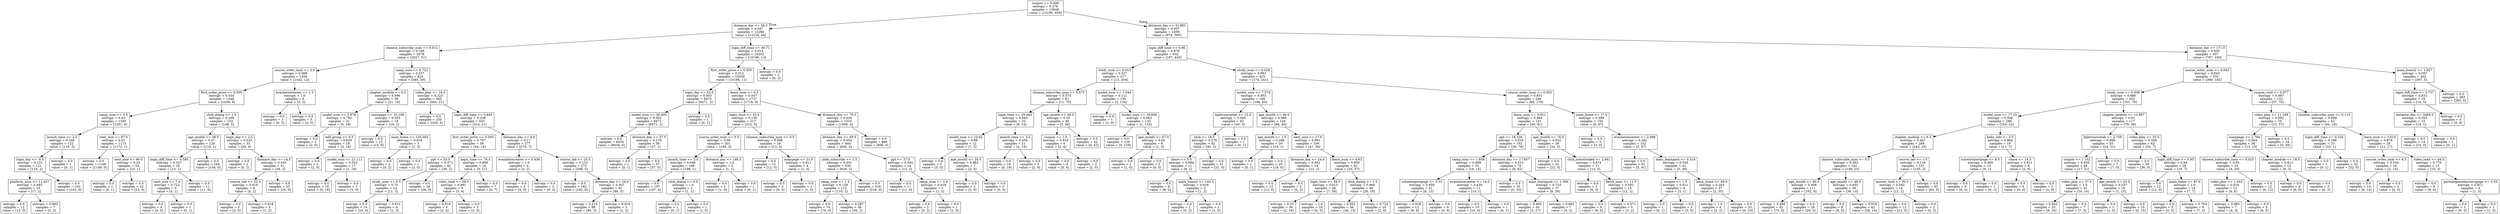digraph Tree {
node [shape=box] ;
0 [label="coupon <= 0.048\nentropy = 0.276\nsamples = 13849\nvalue = [13190, 659]"] ;
1 [label="distance_day <= 28.5\nentropy = 0.047\nsamples = 12280\nvalue = [12216, 64]"] ;
0 -> 1 [labeldistance=2.5, labelangle=45, headlabel="True"] ;
2 [label="chinese_subscribe_num <= 0.012\nentropy = 0.166\nsamples = 2078\nvalue = [2027, 51]"] ;
1 -> 2 ;
3 [label="course_order_num <= 3.5\nentropy = 0.069\nsamples = 1454\nvalue = [1442, 12]"] ;
2 -> 3 ;
4 [label="first_order_price <= 0.505\nentropy = 0.054\nsamples = 1448\nvalue = [1439, 9]"] ;
3 -> 4 ;
5 [label="camp_num <= 0.5\nentropy = 0.03\nsamples = 1295\nvalue = [1291, 4]"] ;
4 -> 5 ;
6 [label="launch_time <= 3.5\nentropy = 0.166\nsamples = 122\nvalue = [119, 3]"] ;
5 -> 6 ;
7 [label="login_day <= -0.5\nentropy = 0.121\nsamples = 121\nvalue = [119, 2]"] ;
6 -> 7 ;
8 [label="platform_num <= 11.427\nentropy = 0.485\nsamples = 19\nvalue = [17, 2]"] ;
7 -> 8 ;
9 [label="entropy = 0.0\nsamples = 12\nvalue = [12, 0]"] ;
8 -> 9 ;
10 [label="entropy = 0.863\nsamples = 7\nvalue = [5, 2]"] ;
8 -> 10 ;
11 [label="entropy = 0.0\nsamples = 102\nvalue = [102, 0]"] ;
7 -> 11 ;
12 [label="entropy = 0.0\nsamples = 1\nvalue = [0, 1]"] ;
6 -> 12 ;
13 [label="next_nize <= 97.0\nentropy = 0.01\nsamples = 1173\nvalue = [1172, 1]"] ;
5 -> 13 ;
14 [label="entropy = 0.0\nsamples = 1149\nvalue = [1149, 0]"] ;
13 -> 14 ;
15 [label="next_nize <= 99.0\nentropy = 0.25\nsamples = 24\nvalue = [23, 1]"] ;
13 -> 15 ;
16 [label="entropy = 0.0\nsamples = 1\nvalue = [0, 1]"] ;
15 -> 16 ;
17 [label="entropy = 0.0\nsamples = 23\nvalue = [23, 0]"] ;
15 -> 17 ;
18 [label="click_dialog <= 1.5\nentropy = 0.208\nsamples = 153\nvalue = [148, 5]"] ;
4 -> 18 ;
19 [label="age_month <= 38.5\nentropy = 0.07\nsamples = 120\nvalue = [119, 1]"] ;
18 -> 19 ;
20 [label="login_diff_time <= 0.585\nentropy = 0.337\nsamples = 16\nvalue = [15, 1]"] ;
19 -> 20 ;
21 [label="next_nize <= 7.0\nentropy = 0.722\nsamples = 5\nvalue = [4, 1]"] ;
20 -> 21 ;
22 [label="entropy = 0.0\nsamples = 4\nvalue = [4, 0]"] ;
21 -> 22 ;
23 [label="entropy = 0.0\nsamples = 1\nvalue = [0, 1]"] ;
21 -> 23 ;
24 [label="entropy = 0.0\nsamples = 11\nvalue = [11, 0]"] ;
20 -> 24 ;
25 [label="entropy = 0.0\nsamples = 104\nvalue = [104, 0]"] ;
19 -> 25 ;
26 [label="login_day <= 2.5\nentropy = 0.533\nsamples = 33\nvalue = [29, 4]"] ;
18 -> 26 ;
27 [label="entropy = 0.0\nsamples = 2\nvalue = [0, 2]"] ;
26 -> 27 ;
28 [label="distance_day <= 14.5\nentropy = 0.345\nsamples = 31\nvalue = [29, 2]"] ;
26 -> 28 ;
29 [label="course_tab <= 32.0\nentropy = 0.918\nsamples = 6\nvalue = [4, 2]"] ;
28 -> 29 ;
30 [label="entropy = 0.0\nsamples = 3\nvalue = [3, 0]"] ;
29 -> 30 ;
31 [label="entropy = 0.918\nsamples = 3\nvalue = [1, 2]"] ;
29 -> 31 ;
32 [label="entropy = 0.0\nsamples = 25\nvalue = [25, 0]"] ;
28 -> 32 ;
33 [label="evaulationcenter <= 1.5\nentropy = 1.0\nsamples = 6\nvalue = [3, 3]"] ;
3 -> 33 ;
34 [label="entropy = 0.0\nsamples = 3\nvalue = [0, 3]"] ;
33 -> 34 ;
35 [label="entropy = 0.0\nsamples = 3\nvalue = [3, 0]"] ;
33 -> 35 ;
36 [label="camp_num <= 0.722\nentropy = 0.337\nsamples = 624\nvalue = [585, 39]"] ;
2 -> 36 ;
37 [label="chapter_module <= 0.5\nentropy = 0.996\nsamples = 39\nvalue = [21, 18]"] ;
36 -> 37 ;
38 [label="model_num <= 2.978\nentropy = 0.792\nsamples = 21\nvalue = [5, 16]"] ;
37 -> 38 ;
39 [label="entropy = 0.0\nsamples = 2\nvalue = [2, 0]"] ;
38 -> 39 ;
40 [label="add_group <= 0.5\nentropy = 0.629\nsamples = 19\nvalue = [3, 16]"] ;
38 -> 40 ;
41 [label="entropy = 0.0\nsamples = 2\nvalue = [2, 0]"] ;
40 -> 41 ;
42 [label="model_num <= 21.111\nentropy = 0.323\nsamples = 17\nvalue = [1, 16]"] ;
40 -> 42 ;
43 [label="entropy = 0.0\nsamples = 16\nvalue = [0, 16]"] ;
42 -> 43 ;
44 [label="entropy = 0.0\nsamples = 1\nvalue = [1, 0]"] ;
42 -> 44 ;
45 [label="mainpage <= 15.108\nentropy = 0.503\nsamples = 18\nvalue = [16, 2]"] ;
37 -> 45 ;
46 [label="entropy = 0.0\nsamples = 15\nvalue = [15, 0]"] ;
45 -> 46 ;
47 [label="main_home <= 105.003\nentropy = 0.918\nsamples = 3\nvalue = [1, 2]"] ;
45 -> 47 ;
48 [label="entropy = 0.0\nsamples = 2\nvalue = [0, 2]"] ;
47 -> 48 ;
49 [label="entropy = 0.0\nsamples = 1\nvalue = [1, 0]"] ;
47 -> 49 ;
50 [label="video_play <= 16.5\nentropy = 0.223\nsamples = 585\nvalue = [564, 21]"] ;
36 -> 50 ;
51 [label="entropy = 0.0\nsamples = 250\nvalue = [250, 0]"] ;
50 -> 51 ;
52 [label="login_diff_time <= 0.845\nentropy = 0.338\nsamples = 335\nvalue = [314, 21]"] ;
50 -> 52 ;
53 [label="first_order_price <= 0.505\nentropy = 0.797\nsamples = 58\nvalue = [44, 14]"] ;
52 -> 53 ;
54 [label="ppt <= 33.5\nentropy = 0.371\nsamples = 42\nvalue = [39, 3]"] ;
53 -> 54 ;
55 [label="study_num <= 0.5\nentropy = 0.75\nsamples = 14\nvalue = [11, 3]"] ;
54 -> 55 ;
56 [label="entropy = 0.0\nsamples = 10\nvalue = [10, 0]"] ;
55 -> 56 ;
57 [label="entropy = 0.811\nsamples = 4\nvalue = [1, 3]"] ;
55 -> 57 ;
58 [label="entropy = 0.0\nsamples = 28\nvalue = [28, 0]"] ;
54 -> 58 ;
59 [label="login_time <= 76.0\nentropy = 0.896\nsamples = 16\nvalue = [5, 11]"] ;
53 -> 59 ;
60 [label="video_read <= 38.5\nentropy = 0.991\nsamples = 9\nvalue = [5, 4]"] ;
59 -> 60 ;
61 [label="entropy = 0.918\nsamples = 6\nvalue = [2, 4]"] ;
60 -> 61 ;
62 [label="entropy = 0.0\nsamples = 3\nvalue = [3, 0]"] ;
60 -> 62 ;
63 [label="entropy = 0.0\nsamples = 7\nvalue = [0, 7]"] ;
59 -> 63 ;
64 [label="distance_day <= 4.0\nentropy = 0.17\nsamples = 277\nvalue = [270, 7]"] ;
52 -> 64 ;
65 [label="evaulationcenter <= 0.436\nentropy = 1.0\nsamples = 4\nvalue = [2, 2]"] ;
64 -> 65 ;
66 [label="entropy = 0.0\nsamples = 2\nvalue = [2, 0]"] ;
65 -> 66 ;
67 [label="entropy = 0.0\nsamples = 2\nvalue = [0, 2]"] ;
65 -> 67 ;
68 [label="course_tab <= 25.5\nentropy = 0.132\nsamples = 273\nvalue = [268, 5]"] ;
64 -> 68 ;
69 [label="entropy = 0.0\nsamples = 182\nvalue = [182, 0]"] ;
68 -> 69 ;
70 [label="distance_day <= 24.0\nentropy = 0.307\nsamples = 91\nvalue = [86, 5]"] ;
68 -> 70 ;
71 [label="entropy = 0.215\nsamples = 88\nvalue = [85, 3]"] ;
70 -> 71 ;
72 [label="entropy = 0.918\nsamples = 3\nvalue = [1, 2]"] ;
70 -> 72 ;
73 [label="login_diff_time <= 49.71\nentropy = 0.014\nsamples = 10202\nvalue = [10189, 13]"] ;
1 -> 73 ;
74 [label="first_order_price <= 0.505\nentropy = 0.012\nsamples = 10200\nvalue = [10189, 11]"] ;
73 -> 74 ;
75 [label="login_day <= 33.0\nentropy = 0.003\nsamples = 8473\nvalue = [8471, 2]"] ;
74 -> 75 ;
76 [label="model_num <= 26.405\nentropy = 0.002\nsamples = 8472\nvalue = [8471, 1]"] ;
75 -> 76 ;
77 [label="entropy = 0.0\nsamples = 8434\nvalue = [8434, 0]"] ;
76 -> 77 ;
78 [label="distance_day <= 37.5\nentropy = 0.176\nsamples = 38\nvalue = [37, 1]"] ;
76 -> 78 ;
79 [label="entropy = 0.0\nsamples = 1\nvalue = [0, 1]"] ;
78 -> 79 ;
80 [label="entropy = 0.0\nsamples = 37\nvalue = [37, 0]"] ;
78 -> 80 ;
81 [label="entropy = 0.0\nsamples = 1\nvalue = [0, 1]"] ;
75 -> 81 ;
82 [label="learn_num <= 0.5\nentropy = 0.047\nsamples = 1727\nvalue = [1718, 9]"] ;
74 -> 82 ;
83 [label="login_time <= 33.5\nentropy = 0.158\nsamples = 217\nvalue = [212, 5]"] ;
82 -> 83 ;
84 [label="course_order_num <= 0.5\nentropy = 0.08\nsamples = 201\nvalue = [199, 2]"] ;
83 -> 84 ;
85 [label="launch_time <= 2.0\nentropy = 0.046\nsamples = 199\nvalue = [198, 1]"] ;
84 -> 85 ;
86 [label="entropy = 0.0\nsamples = 197\nvalue = [197, 0]"] ;
85 -> 86 ;
87 [label="click_dialog <= 0.5\nentropy = 1.0\nsamples = 2\nvalue = [1, 1]"] ;
85 -> 87 ;
88 [label="entropy = 0.0\nsamples = 1\nvalue = [0, 1]"] ;
87 -> 88 ;
89 [label="entropy = 0.0\nsamples = 1\nvalue = [1, 0]"] ;
87 -> 89 ;
90 [label="distance_day <= 146.5\nentropy = 1.0\nsamples = 2\nvalue = [1, 1]"] ;
84 -> 90 ;
91 [label="entropy = 0.0\nsamples = 1\nvalue = [1, 0]"] ;
90 -> 91 ;
92 [label="entropy = 0.0\nsamples = 1\nvalue = [0, 1]"] ;
90 -> 92 ;
93 [label="chinese_subscribe_num <= 0.5\nentropy = 0.696\nsamples = 16\nvalue = [13, 3]"] ;
83 -> 93 ;
94 [label="entropy = 0.0\nsamples = 12\nvalue = [12, 0]"] ;
93 -> 94 ;
95 [label="mainpage <= 21.0\nentropy = 0.811\nsamples = 4\nvalue = [1, 3]"] ;
93 -> 95 ;
96 [label="entropy = 0.0\nsamples = 3\nvalue = [0, 3]"] ;
95 -> 96 ;
97 [label="entropy = 0.0\nsamples = 1\nvalue = [1, 0]"] ;
95 -> 97 ;
98 [label="distance_day <= 70.5\nentropy = 0.026\nsamples = 1510\nvalue = [1506, 4]"] ;
82 -> 98 ;
99 [label="distance_day <= 69.5\nentropy = 0.054\nsamples = 644\nvalue = [640, 4]"] ;
98 -> 99 ;
100 [label="slide_subscribe <= 1.5\nentropy = 0.031\nsamples = 630\nvalue = [628, 2]"] ;
99 -> 100 ;
101 [label="camp_num <= 1.5\nentropy = 0.129\nsamples = 112\nvalue = [110, 2]"] ;
100 -> 101 ;
102 [label="entropy = 0.0\nsamples = 74\nvalue = [74, 0]"] ;
101 -> 102 ;
103 [label="entropy = 0.297\nsamples = 38\nvalue = [36, 2]"] ;
101 -> 103 ;
104 [label="entropy = 0.0\nsamples = 518\nvalue = [518, 0]"] ;
100 -> 104 ;
105 [label="ppt <= 37.0\nentropy = 0.592\nsamples = 14\nvalue = [12, 2]"] ;
99 -> 105 ;
106 [label="entropy = 0.0\nsamples = 11\nvalue = [11, 0]"] ;
105 -> 106 ;
107 [label="camp_num <= 2.0\nentropy = 0.918\nsamples = 3\nvalue = [1, 2]"] ;
105 -> 107 ;
108 [label="entropy = 0.0\nsamples = 2\nvalue = [0, 2]"] ;
107 -> 108 ;
109 [label="entropy = 0.0\nsamples = 1\nvalue = [1, 0]"] ;
107 -> 109 ;
110 [label="entropy = 0.0\nsamples = 866\nvalue = [866, 0]"] ;
98 -> 110 ;
111 [label="entropy = 0.0\nsamples = 2\nvalue = [0, 2]"] ;
73 -> 111 ;
112 [label="distance_day <= 31.881\nentropy = 0.957\nsamples = 1569\nvalue = [974, 595]"] ;
0 -> 112 [labeldistance=2.5, labelangle=-45, headlabel="False"] ;
113 [label="login_diff_time <= 0.86\nentropy = 0.876\nsamples = 632\nvalue = [187, 445]"] ;
112 -> 113 ;
114 [label="study_num <= 0.013\nentropy = 0.327\nsamples = 217\nvalue = [13, 204]"] ;
113 -> 114 ;
115 [label="chinese_subscribe_num <= 0.075\nentropy = 0.573\nsamples = 81\nvalue = [11, 70]"] ;
114 -> 115 ;
116 [label="login_time <= 29.443\nentropy = 0.845\nsamples = 33\nvalue = [9, 24]"] ;
115 -> 116 ;
117 [label="model_num <= 10.62\nentropy = 0.98\nsamples = 12\nvalue = [7, 5]"] ;
116 -> 117 ;
118 [label="entropy = 0.0\nsamples = 5\nvalue = [5, 0]"] ;
117 -> 118 ;
119 [label="age_month <= 35.0\nentropy = 0.863\nsamples = 7\nvalue = [2, 5]"] ;
117 -> 119 ;
120 [label="entropy = 0.0\nsamples = 2\nvalue = [2, 0]"] ;
119 -> 120 ;
121 [label="entropy = 0.0\nsamples = 5\nvalue = [0, 5]"] ;
119 -> 121 ;
122 [label="launch_time <= 3.5\nentropy = 0.454\nsamples = 21\nvalue = [2, 19]"] ;
116 -> 122 ;
123 [label="entropy = 0.0\nsamples = 19\nvalue = [0, 19]"] ;
122 -> 123 ;
124 [label="entropy = 0.0\nsamples = 2\nvalue = [2, 0]"] ;
122 -> 124 ;
125 [label="age_month <= 49.5\nentropy = 0.25\nsamples = 48\nvalue = [2, 46]"] ;
115 -> 125 ;
126 [label="coupon <= 1.5\nentropy = 0.918\nsamples = 6\nvalue = [2, 4]"] ;
125 -> 126 ;
127 [label="entropy = 0.0\nsamples = 4\nvalue = [0, 4]"] ;
126 -> 127 ;
128 [label="entropy = 0.0\nsamples = 2\nvalue = [2, 0]"] ;
126 -> 128 ;
129 [label="entropy = 0.0\nsamples = 42\nvalue = [0, 42]"] ;
125 -> 129 ;
130 [label="model_num <= 1.944\nentropy = 0.111\nsamples = 136\nvalue = [2, 134]"] ;
114 -> 130 ;
131 [label="entropy = 0.0\nsamples = 1\nvalue = [1, 0]"] ;
130 -> 131 ;
132 [label="model_num <= 18.606\nentropy = 0.063\nsamples = 135\nvalue = [1, 134]"] ;
130 -> 132 ;
133 [label="entropy = 0.0\nsamples = 129\nvalue = [0, 129]"] ;
132 -> 133 ;
134 [label="age_month <= 67.0\nentropy = 0.65\nsamples = 6\nvalue = [1, 5]"] ;
132 -> 134 ;
135 [label="entropy = 0.0\nsamples = 1\nvalue = [1, 0]"] ;
134 -> 135 ;
136 [label="entropy = 0.0\nsamples = 5\nvalue = [0, 5]"] ;
134 -> 136 ;
137 [label="study_num <= 0.028\nentropy = 0.981\nsamples = 415\nvalue = [174, 241]"] ;
113 -> 137 ;
138 [label="model_num <= 7.574\nentropy = 0.953\nsamples = 169\nvalue = [106, 63]"] ;
137 -> 138 ;
139 [label="lightcoursetab <= 15.0\nentropy = 0.365\nsamples = 43\nvalue = [40, 3]"] ;
138 -> 139 ;
140 [label="task <= 18.5\nentropy = 0.276\nsamples = 42\nvalue = [40, 2]"] ;
139 -> 140 ;
141 [label="share <= 5.0\nentropy = 0.684\nsamples = 11\nvalue = [9, 2]"] ;
140 -> 141 ;
142 [label="entropy = 0.0\nsamples = 8\nvalue = [8, 0]"] ;
141 -> 142 ;
143 [label="main_home2 <= 143.5\nentropy = 0.918\nsamples = 3\nvalue = [1, 2]"] ;
141 -> 143 ;
144 [label="entropy = 0.0\nsamples = 2\nvalue = [0, 2]"] ;
143 -> 144 ;
145 [label="entropy = 0.0\nsamples = 1\nvalue = [1, 0]"] ;
143 -> 145 ;
146 [label="entropy = 0.0\nsamples = 31\nvalue = [31, 0]"] ;
140 -> 146 ;
147 [label="entropy = 0.0\nsamples = 1\nvalue = [0, 1]"] ;
139 -> 147 ;
148 [label="age_month <= 46.5\nentropy = 0.998\nsamples = 126\nvalue = [66, 60]"] ;
138 -> 148 ;
149 [label="age_month <= 1.5\nentropy = 0.286\nsamples = 20\nvalue = [19, 1]"] ;
148 -> 149 ;
150 [label="entropy = 0.0\nsamples = 1\nvalue = [0, 1]"] ;
149 -> 150 ;
151 [label="entropy = 0.0\nsamples = 19\nvalue = [19, 0]"] ;
149 -> 151 ;
152 [label="next_nize <= 17.0\nentropy = 0.991\nsamples = 106\nvalue = [47, 59]"] ;
148 -> 152 ;
153 [label="distance_day <= 24.0\nentropy = 0.592\nsamples = 14\nvalue = [12, 2]"] ;
152 -> 153 ;
154 [label="entropy = 0.0\nsamples = 12\nvalue = [12, 0]"] ;
153 -> 154 ;
155 [label="entropy = 0.0\nsamples = 2\nvalue = [0, 2]"] ;
153 -> 155 ;
156 [label="learn_num <= 4.63\nentropy = 0.958\nsamples = 92\nvalue = [35, 57]"] ;
152 -> 156 ;
157 [label="login_time <= 39.5\nentropy = 0.615\nsamples = 46\nvalue = [7, 39]"] ;
156 -> 157 ;
158 [label="entropy = 0.31\nsamples = 36\nvalue = [2, 34]"] ;
157 -> 158 ;
159 [label="entropy = 1.0\nsamples = 10\nvalue = [5, 5]"] ;
157 -> 159 ;
160 [label="click_dialog <= 1.5\nentropy = 0.966\nsamples = 46\nvalue = [28, 18]"] ;
156 -> 160 ;
161 [label="entropy = 0.852\nsamples = 36\nvalue = [26, 10]"] ;
160 -> 161 ;
162 [label="entropy = 0.722\nsamples = 10\nvalue = [2, 8]"] ;
160 -> 162 ;
163 [label="course_order_num <= 0.052\nentropy = 0.851\nsamples = 246\nvalue = [68, 178]"] ;
137 -> 163 ;
164 [label="learn_num <= 6.921\nentropy = 0.984\nsamples = 141\nvalue = [60, 81]"] ;
163 -> 164 ;
165 [label="ppt <= 18.228\nentropy = 0.819\nsamples = 102\nvalue = [26, 76]"] ;
164 -> 165 ;
166 [label="camp_num <= 1.858\nentropy = 0.989\nsamples = 32\nvalue = [18, 14]"] ;
165 -> 166 ;
167 [label="schoolreportpage <= 3.33\nentropy = 0.959\nsamples = 21\nvalue = [8, 13]"] ;
166 -> 167 ;
168 [label="entropy = 0.918\nsamples = 12\nvalue = [8, 4]"] ;
167 -> 168 ;
169 [label="entropy = 0.0\nsamples = 9\nvalue = [0, 9]"] ;
167 -> 169 ;
170 [label="evaulationcenter <= 14.0\nentropy = 0.439\nsamples = 11\nvalue = [10, 1]"] ;
166 -> 170 ;
171 [label="entropy = 0.0\nsamples = 10\nvalue = [10, 0]"] ;
170 -> 171 ;
172 [label="entropy = 0.0\nsamples = 1\nvalue = [0, 1]"] ;
170 -> 172 ;
173 [label="distance_day <= 17.657\nentropy = 0.513\nsamples = 70\nvalue = [8, 62]"] ;
165 -> 173 ;
174 [label="entropy = 0.0\nsamples = 33\nvalue = [0, 33]"] ;
173 -> 174 ;
175 [label="main_learnpark <= 1.596\nentropy = 0.753\nsamples = 37\nvalue = [8, 29]"] ;
173 -> 175 ;
176 [label="entropy = 0.469\nsamples = 30\nvalue = [3, 27]"] ;
175 -> 176 ;
177 [label="entropy = 0.863\nsamples = 7\nvalue = [5, 2]"] ;
175 -> 177 ;
178 [label="age_month <= 76.5\nentropy = 0.552\nsamples = 39\nvalue = [34, 5]"] ;
164 -> 178 ;
179 [label="entropy = 0.0\nsamples = 22\nvalue = [22, 0]"] ;
178 -> 179 ;
180 [label="click_notunlocked <= 2.941\nentropy = 0.874\nsamples = 17\nvalue = [12, 5]"] ;
178 -> 180 ;
181 [label="entropy = 0.0\nsamples = 3\nvalue = [0, 3]"] ;
180 -> 181 ;
182 [label="finish_num <= 11.5\nentropy = 0.592\nsamples = 14\nvalue = [12, 2]"] ;
180 -> 182 ;
183 [label="entropy = 0.0\nsamples = 9\nvalue = [9, 0]"] ;
182 -> 183 ;
184 [label="entropy = 0.971\nsamples = 5\nvalue = [3, 2]"] ;
182 -> 184 ;
185 [label="main_home <= 17.0\nentropy = 0.389\nsamples = 105\nvalue = [8, 97]"] ;
163 -> 185 ;
186 [label="entropy = 0.0\nsamples = 3\nvalue = [3, 0]"] ;
185 -> 186 ;
187 [label="evaulationcenter <= 2.996\nentropy = 0.282\nsamples = 102\nvalue = [5, 97]"] ;
185 -> 187 ;
188 [label="entropy = 0.0\nsamples = 61\nvalue = [0, 61]"] ;
187 -> 188 ;
189 [label="main_learnpark <= 0.316\nentropy = 0.535\nsamples = 41\nvalue = [5, 36]"] ;
187 -> 189 ;
190 [label="coupon <= 1.5\nentropy = 0.811\nsamples = 4\nvalue = [3, 1]"] ;
189 -> 190 ;
191 [label="entropy = 0.0\nsamples = 1\nvalue = [0, 1]"] ;
190 -> 191 ;
192 [label="entropy = 0.0\nsamples = 3\nvalue = [3, 0]"] ;
190 -> 192 ;
193 [label="main_home <= 68.0\nentropy = 0.303\nsamples = 37\nvalue = [2, 35]"] ;
189 -> 193 ;
194 [label="entropy = 1.0\nsamples = 4\nvalue = [2, 2]"] ;
193 -> 194 ;
195 [label="entropy = 0.0\nsamples = 33\nvalue = [0, 33]"] ;
193 -> 195 ;
196 [label="distance_day <= 171.0\nentropy = 0.635\nsamples = 937\nvalue = [787, 150]"] ;
112 -> 196 ;
197 [label="course_order_num <= 0.043\nentropy = 0.843\nsamples = 535\nvalue = [390, 145]"] ;
196 -> 197 ;
198 [label="study_num <= 0.008\nentropy = 0.666\nsamples = 403\nvalue = [333, 70]"] ;
197 -> 198 ;
199 [label="model_num <= 17.25\nentropy = 0.506\nsamples = 286\nvalue = [254, 32]"] ;
198 -> 199 ;
200 [label="chapter_module <= 6.5\nentropy = 0.447\nsamples = 268\nvalue = [243, 25]"] ;
199 -> 200 ;
201 [label="chinese_subscribe_num <= 0.5\nentropy = 0.592\nsamples = 161\nvalue = [138, 23]"] ;
200 -> 201 ;
202 [label="age_month <= 80.5\nentropy = 0.406\nsamples = 111\nvalue = [102, 9]"] ;
201 -> 202 ;
203 [label="entropy = 0.499\nsamples = 82\nvalue = [73, 9]"] ;
202 -> 203 ;
204 [label="entropy = 0.0\nsamples = 29\nvalue = [29, 0]"] ;
202 -> 204 ;
205 [label="age_month <= 46.5\nentropy = 0.855\nsamples = 50\nvalue = [36, 14]"] ;
201 -> 205 ;
206 [label="entropy = 0.0\nsamples = 8\nvalue = [8, 0]"] ;
205 -> 206 ;
207 [label="entropy = 0.918\nsamples = 42\nvalue = [28, 14]"] ;
205 -> 207 ;
208 [label="course_tab <= 1.5\nentropy = 0.134\nsamples = 107\nvalue = [105, 2]"] ;
200 -> 208 ;
209 [label="answer_task <= 30.5\nentropy = 0.592\nsamples = 14\nvalue = [12, 2]"] ;
208 -> 209 ;
210 [label="entropy = 0.0\nsamples = 12\nvalue = [12, 0]"] ;
209 -> 210 ;
211 [label="entropy = 0.0\nsamples = 2\nvalue = [0, 2]"] ;
209 -> 211 ;
212 [label="entropy = 0.0\nsamples = 93\nvalue = [93, 0]"] ;
208 -> 212 ;
213 [label="baby_info <= 3.5\nentropy = 0.964\nsamples = 18\nvalue = [11, 7]"] ;
199 -> 213 ;
214 [label="schoolreportpage <= 8.0\nentropy = 0.469\nsamples = 10\nvalue = [9, 1]"] ;
213 -> 214 ;
215 [label="entropy = 0.0\nsamples = 9\nvalue = [9, 0]"] ;
214 -> 215 ;
216 [label="entropy = 0.0\nsamples = 1\nvalue = [0, 1]"] ;
214 -> 216 ;
217 [label="share <= 14.5\nentropy = 0.811\nsamples = 8\nvalue = [2, 6]"] ;
213 -> 217 ;
218 [label="entropy = 0.0\nsamples = 6\nvalue = [0, 6]"] ;
217 -> 218 ;
219 [label="entropy = 0.0\nsamples = 2\nvalue = [2, 0]"] ;
217 -> 219 ;
220 [label="chapter_module <= 12.887\nentropy = 0.91\nsamples = 117\nvalue = [79, 38]"] ;
198 -> 220 ;
221 [label="lightcoursetab <= 2.759\nentropy = 0.988\nsamples = 55\nvalue = [24, 31]"] ;
220 -> 221 ;
222 [label="coupon <= 1.102\nentropy = 0.938\nsamples = 48\nvalue = [17, 31]"] ;
221 -> 222 ;
223 [label="video_play <= 37.5\nentropy = 1.0\nsamples = 32\nvalue = [16, 16]"] ;
222 -> 223 ;
224 [label="entropy = 0.943\nsamples = 25\nvalue = [9, 16]"] ;
223 -> 224 ;
225 [label="entropy = 0.0\nsamples = 7\nvalue = [7, 0]"] ;
223 -> 225 ;
226 [label="age_month <= 23.5\nentropy = 0.337\nsamples = 16\nvalue = [1, 15]"] ;
222 -> 226 ;
227 [label="entropy = 0.0\nsamples = 1\nvalue = [1, 0]"] ;
226 -> 227 ;
228 [label="entropy = 0.0\nsamples = 15\nvalue = [0, 15]"] ;
226 -> 228 ;
229 [label="entropy = 0.0\nsamples = 7\nvalue = [7, 0]"] ;
221 -> 229 ;
230 [label="video_play <= 33.5\nentropy = 0.509\nsamples = 62\nvalue = [55, 7]"] ;
220 -> 230 ;
231 [label="entropy = 0.0\nsamples = 36\nvalue = [36, 0]"] ;
230 -> 231 ;
232 [label="login_diff_time <= 0.93\nentropy = 0.84\nsamples = 26\nvalue = [19, 7]"] ;
230 -> 232 ;
233 [label="entropy = 0.0\nsamples = 12\nvalue = [12, 0]"] ;
232 -> 233 ;
234 [label="main_home <= 87.0\nentropy = 1.0\nsamples = 14\nvalue = [7, 7]"] ;
232 -> 234 ;
235 [label="entropy = 0.0\nsamples = 5\nvalue = [0, 5]"] ;
234 -> 235 ;
236 [label="entropy = 0.764\nsamples = 9\nvalue = [7, 2]"] ;
234 -> 236 ;
237 [label="coupon_visit <= 0.977\nentropy = 0.987\nsamples = 132\nvalue = [57, 75]"] ;
197 -> 237 ;
238 [label="video_play <= 11.189\nentropy = 0.692\nsamples = 70\nvalue = [13, 57]"] ;
237 -> 238 ;
239 [label="mainpage <= 2.794\nentropy = 0.944\nsamples = 36\nvalue = [13, 23]"] ;
238 -> 239 ;
240 [label="chinese_subscribe_num <= 0.023\nentropy = 0.65\nsamples = 24\nvalue = [4, 20]"] ;
239 -> 240 ;
241 [label="video_play <= 1.043\nentropy = 0.918\nsamples = 12\nvalue = [4, 8]"] ;
240 -> 241 ;
242 [label="entropy = 0.985\nsamples = 7\nvalue = [4, 3]"] ;
241 -> 242 ;
243 [label="entropy = 0.0\nsamples = 5\nvalue = [0, 5]"] ;
241 -> 243 ;
244 [label="entropy = 0.0\nsamples = 12\nvalue = [0, 12]"] ;
240 -> 244 ;
245 [label="chapter_module <= 18.5\nentropy = 0.811\nsamples = 12\nvalue = [9, 3]"] ;
239 -> 245 ;
246 [label="entropy = 0.0\nsamples = 9\nvalue = [9, 0]"] ;
245 -> 246 ;
247 [label="entropy = 0.0\nsamples = 3\nvalue = [0, 3]"] ;
245 -> 247 ;
248 [label="entropy = 0.0\nsamples = 34\nvalue = [0, 34]"] ;
238 -> 248 ;
249 [label="chinese_subscribe_num <= 0.115\nentropy = 0.869\nsamples = 62\nvalue = [44, 18]"] ;
237 -> 249 ;
250 [label="login_diff_time <= 0.335\nentropy = 0.196\nsamples = 33\nvalue = [32, 1]"] ;
249 -> 250 ;
251 [label="entropy = 0.0\nsamples = 1\nvalue = [0, 1]"] ;
250 -> 251 ;
252 [label="entropy = 0.0\nsamples = 32\nvalue = [32, 0]"] ;
250 -> 252 ;
253 [label="learn_num <= 3.615\nentropy = 0.978\nsamples = 29\nvalue = [12, 17]"] ;
249 -> 253 ;
254 [label="course_order_num <= 4.5\nentropy = 0.544\nsamples = 16\nvalue = [2, 14]"] ;
253 -> 254 ;
255 [label="entropy = 0.0\nsamples = 14\nvalue = [0, 14]"] ;
254 -> 255 ;
256 [label="entropy = 0.0\nsamples = 2\nvalue = [2, 0]"] ;
254 -> 256 ;
257 [label="video_read <= 44.5\nentropy = 0.779\nsamples = 13\nvalue = [10, 3]"] ;
253 -> 257 ;
258 [label="entropy = 0.0\nsamples = 9\nvalue = [9, 0]"] ;
257 -> 258 ;
259 [label="partnergamebarrierspage <= 3.55\nentropy = 0.811\nsamples = 4\nvalue = [1, 3]"] ;
257 -> 259 ;
260 [label="entropy = 0.0\nsamples = 3\nvalue = [0, 3]"] ;
259 -> 260 ;
261 [label="entropy = 0.0\nsamples = 1\nvalue = [1, 0]"] ;
259 -> 261 ;
262 [label="main_home2 <= 1.827\nentropy = 0.097\nsamples = 402\nvalue = [397, 5]"] ;
196 -> 262 ;
263 [label="login_diff_time <= 3.737\nentropy = 0.831\nsamples = 19\nvalue = [14, 5]"] ;
262 -> 263 ;
264 [label="distance_day <= 3484.5\nentropy = 0.353\nsamples = 15\nvalue = [14, 1]"] ;
263 -> 264 ;
265 [label="entropy = 0.0\nsamples = 14\nvalue = [14, 0]"] ;
264 -> 265 ;
266 [label="entropy = 0.0\nsamples = 1\nvalue = [0, 1]"] ;
264 -> 266 ;
267 [label="entropy = 0.0\nsamples = 4\nvalue = [0, 4]"] ;
263 -> 267 ;
268 [label="entropy = 0.0\nsamples = 383\nvalue = [383, 0]"] ;
262 -> 268 ;
}